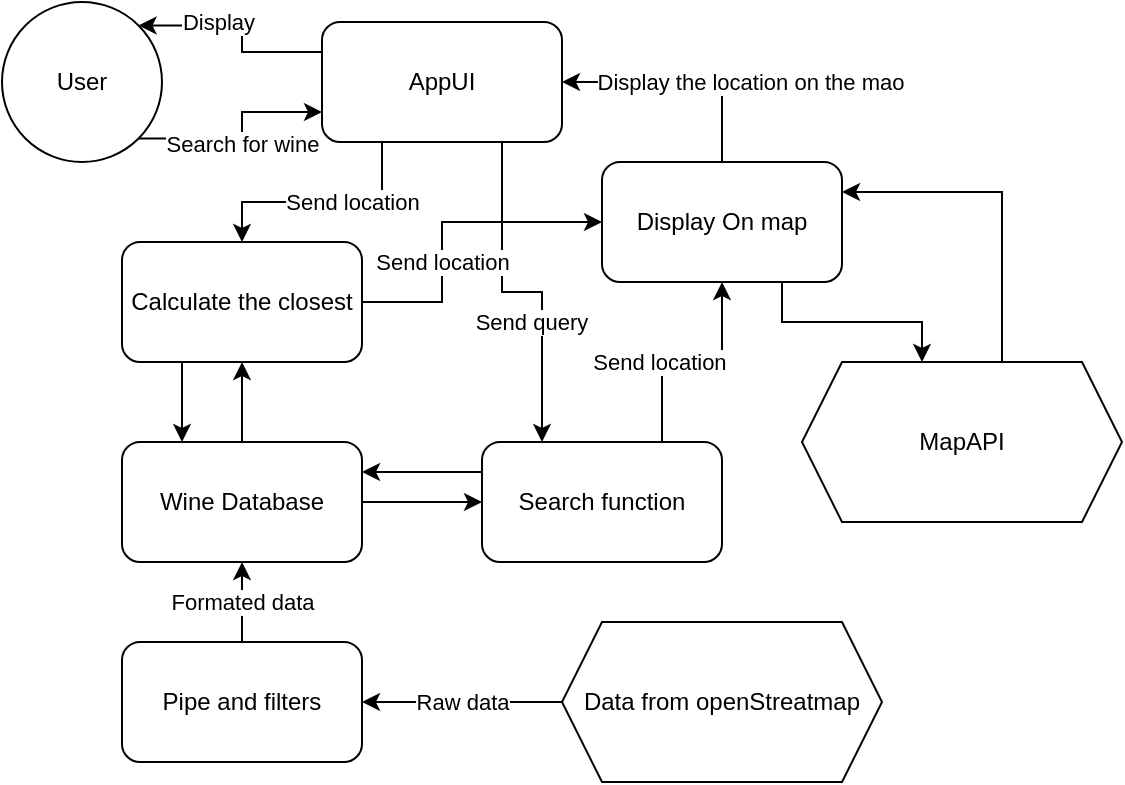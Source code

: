 <mxfile version="22.1.2" type="device">
  <diagram name="Page-1" id="fWJgEvHSQAWCWljE1pqj">
    <mxGraphModel dx="587" dy="841" grid="1" gridSize="10" guides="1" tooltips="1" connect="1" arrows="1" fold="1" page="1" pageScale="1" pageWidth="827" pageHeight="1169" math="0" shadow="0">
      <root>
        <mxCell id="0" />
        <mxCell id="1" parent="0" />
        <mxCell id="CMDH8s38keTmjjVBKVTX-11" style="edgeStyle=orthogonalEdgeStyle;rounded=0;orthogonalLoop=1;jettySize=auto;html=1;exitX=0.25;exitY=1;exitDx=0;exitDy=0;entryX=0.5;entryY=0;entryDx=0;entryDy=0;" parent="1" source="CMDH8s38keTmjjVBKVTX-1" target="CMDH8s38keTmjjVBKVTX-2" edge="1">
          <mxGeometry relative="1" as="geometry">
            <Array as="points">
              <mxPoint x="230" y="120" />
              <mxPoint x="160" y="120" />
            </Array>
          </mxGeometry>
        </mxCell>
        <mxCell id="ewonsWLSGco69fsFUQn3-11" value="Send location" style="edgeLabel;html=1;align=center;verticalAlign=middle;resizable=0;points=[];" vertex="1" connectable="0" parent="CMDH8s38keTmjjVBKVTX-11">
          <mxGeometry x="-0.25" relative="1" as="geometry">
            <mxPoint as="offset" />
          </mxGeometry>
        </mxCell>
        <mxCell id="CMDH8s38keTmjjVBKVTX-12" style="edgeStyle=orthogonalEdgeStyle;rounded=0;orthogonalLoop=1;jettySize=auto;html=1;exitX=0.75;exitY=1;exitDx=0;exitDy=0;entryX=0.25;entryY=0;entryDx=0;entryDy=0;" parent="1" source="CMDH8s38keTmjjVBKVTX-1" target="CMDH8s38keTmjjVBKVTX-3" edge="1">
          <mxGeometry relative="1" as="geometry" />
        </mxCell>
        <mxCell id="ewonsWLSGco69fsFUQn3-12" value="Send query&amp;nbsp;" style="edgeLabel;html=1;align=center;verticalAlign=middle;resizable=0;points=[];" vertex="1" connectable="0" parent="CMDH8s38keTmjjVBKVTX-12">
          <mxGeometry x="0.071" y="-3" relative="1" as="geometry">
            <mxPoint y="12" as="offset" />
          </mxGeometry>
        </mxCell>
        <mxCell id="ewonsWLSGco69fsFUQn3-7" style="edgeStyle=orthogonalEdgeStyle;rounded=0;orthogonalLoop=1;jettySize=auto;html=1;exitX=0;exitY=0.25;exitDx=0;exitDy=0;entryX=1;entryY=0;entryDx=0;entryDy=0;" edge="1" parent="1" source="CMDH8s38keTmjjVBKVTX-1" target="ewonsWLSGco69fsFUQn3-6">
          <mxGeometry relative="1" as="geometry" />
        </mxCell>
        <mxCell id="ewonsWLSGco69fsFUQn3-9" value="Display" style="edgeLabel;html=1;align=center;verticalAlign=middle;resizable=0;points=[];" vertex="1" connectable="0" parent="ewonsWLSGco69fsFUQn3-7">
          <mxGeometry x="0.244" y="-2" relative="1" as="geometry">
            <mxPoint as="offset" />
          </mxGeometry>
        </mxCell>
        <mxCell id="CMDH8s38keTmjjVBKVTX-1" value="AppUI" style="rounded=1;whiteSpace=wrap;html=1;" parent="1" vertex="1">
          <mxGeometry x="200" y="30" width="120" height="60" as="geometry" />
        </mxCell>
        <mxCell id="CMDH8s38keTmjjVBKVTX-5" value="Send location" style="edgeStyle=orthogonalEdgeStyle;rounded=0;orthogonalLoop=1;jettySize=auto;html=1;exitX=1;exitY=0.5;exitDx=0;exitDy=0;entryX=0;entryY=0.5;entryDx=0;entryDy=0;" parent="1" source="CMDH8s38keTmjjVBKVTX-2" target="CMDH8s38keTmjjVBKVTX-9" edge="1">
          <mxGeometry x="-0.25" relative="1" as="geometry">
            <Array as="points">
              <mxPoint x="260" y="170" />
              <mxPoint x="260" y="130" />
            </Array>
            <mxPoint as="offset" />
          </mxGeometry>
        </mxCell>
        <mxCell id="CMDH8s38keTmjjVBKVTX-13" style="edgeStyle=orthogonalEdgeStyle;rounded=0;orthogonalLoop=1;jettySize=auto;html=1;exitX=0.25;exitY=1;exitDx=0;exitDy=0;entryX=0.25;entryY=0;entryDx=0;entryDy=0;" parent="1" source="CMDH8s38keTmjjVBKVTX-2" target="CMDH8s38keTmjjVBKVTX-4" edge="1">
          <mxGeometry relative="1" as="geometry" />
        </mxCell>
        <mxCell id="CMDH8s38keTmjjVBKVTX-2" value="Calculate the closest" style="rounded=1;whiteSpace=wrap;html=1;" parent="1" vertex="1">
          <mxGeometry x="100" y="140" width="120" height="60" as="geometry" />
        </mxCell>
        <mxCell id="CMDH8s38keTmjjVBKVTX-6" value="Send location&amp;nbsp;" style="edgeStyle=orthogonalEdgeStyle;rounded=0;orthogonalLoop=1;jettySize=auto;html=1;exitX=0.5;exitY=0;exitDx=0;exitDy=0;entryX=0.5;entryY=1;entryDx=0;entryDy=0;" parent="1" source="CMDH8s38keTmjjVBKVTX-3" target="CMDH8s38keTmjjVBKVTX-9" edge="1">
          <mxGeometry relative="1" as="geometry">
            <Array as="points">
              <mxPoint x="370" y="240" />
              <mxPoint x="370" y="200" />
              <mxPoint x="400" y="200" />
            </Array>
          </mxGeometry>
        </mxCell>
        <mxCell id="CMDH8s38keTmjjVBKVTX-14" style="edgeStyle=orthogonalEdgeStyle;rounded=0;orthogonalLoop=1;jettySize=auto;html=1;exitX=0;exitY=0.25;exitDx=0;exitDy=0;entryX=1;entryY=0.25;entryDx=0;entryDy=0;" parent="1" source="CMDH8s38keTmjjVBKVTX-3" target="CMDH8s38keTmjjVBKVTX-4" edge="1">
          <mxGeometry relative="1" as="geometry" />
        </mxCell>
        <mxCell id="CMDH8s38keTmjjVBKVTX-3" value="Search function" style="rounded=1;whiteSpace=wrap;html=1;" parent="1" vertex="1">
          <mxGeometry x="280" y="240" width="120" height="60" as="geometry" />
        </mxCell>
        <mxCell id="CMDH8s38keTmjjVBKVTX-7" style="edgeStyle=orthogonalEdgeStyle;rounded=0;orthogonalLoop=1;jettySize=auto;html=1;exitX=0.25;exitY=0;exitDx=0;exitDy=0;" parent="1" source="CMDH8s38keTmjjVBKVTX-4" target="CMDH8s38keTmjjVBKVTX-2" edge="1">
          <mxGeometry relative="1" as="geometry">
            <Array as="points">
              <mxPoint x="160" y="240" />
            </Array>
          </mxGeometry>
        </mxCell>
        <mxCell id="CMDH8s38keTmjjVBKVTX-8" style="edgeStyle=orthogonalEdgeStyle;rounded=0;orthogonalLoop=1;jettySize=auto;html=1;exitX=1;exitY=0.5;exitDx=0;exitDy=0;" parent="1" source="CMDH8s38keTmjjVBKVTX-4" target="CMDH8s38keTmjjVBKVTX-3" edge="1">
          <mxGeometry relative="1" as="geometry" />
        </mxCell>
        <mxCell id="CMDH8s38keTmjjVBKVTX-4" value="Wine Database" style="rounded=1;whiteSpace=wrap;html=1;" parent="1" vertex="1">
          <mxGeometry x="100" y="240" width="120" height="60" as="geometry" />
        </mxCell>
        <mxCell id="CMDH8s38keTmjjVBKVTX-10" style="edgeStyle=orthogonalEdgeStyle;rounded=0;orthogonalLoop=1;jettySize=auto;html=1;exitX=0.5;exitY=0;exitDx=0;exitDy=0;entryX=1;entryY=0.5;entryDx=0;entryDy=0;" parent="1" source="CMDH8s38keTmjjVBKVTX-9" target="CMDH8s38keTmjjVBKVTX-1" edge="1">
          <mxGeometry relative="1" as="geometry" />
        </mxCell>
        <mxCell id="ewonsWLSGco69fsFUQn3-13" value="Display the location on the mao" style="edgeLabel;html=1;align=center;verticalAlign=middle;resizable=0;points=[];" vertex="1" connectable="0" parent="CMDH8s38keTmjjVBKVTX-10">
          <mxGeometry x="0.2" y="3" relative="1" as="geometry">
            <mxPoint x="46" y="-3" as="offset" />
          </mxGeometry>
        </mxCell>
        <mxCell id="ewonsWLSGco69fsFUQn3-16" style="edgeStyle=orthogonalEdgeStyle;rounded=0;orthogonalLoop=1;jettySize=auto;html=1;exitX=0.75;exitY=1;exitDx=0;exitDy=0;entryX=0.375;entryY=0;entryDx=0;entryDy=0;" edge="1" parent="1" source="CMDH8s38keTmjjVBKVTX-9" target="ewonsWLSGco69fsFUQn3-15">
          <mxGeometry relative="1" as="geometry" />
        </mxCell>
        <mxCell id="CMDH8s38keTmjjVBKVTX-9" value="Display On map" style="rounded=1;whiteSpace=wrap;html=1;" parent="1" vertex="1">
          <mxGeometry x="340" y="100" width="120" height="60" as="geometry" />
        </mxCell>
        <mxCell id="ewonsWLSGco69fsFUQn3-5" value="Formated data" style="edgeStyle=orthogonalEdgeStyle;rounded=0;orthogonalLoop=1;jettySize=auto;html=1;exitX=0.5;exitY=0;exitDx=0;exitDy=0;" edge="1" parent="1" source="ewonsWLSGco69fsFUQn3-1" target="CMDH8s38keTmjjVBKVTX-4">
          <mxGeometry relative="1" as="geometry" />
        </mxCell>
        <mxCell id="ewonsWLSGco69fsFUQn3-1" value="Pipe and filters" style="rounded=1;whiteSpace=wrap;html=1;" vertex="1" parent="1">
          <mxGeometry x="100" y="340" width="120" height="60" as="geometry" />
        </mxCell>
        <mxCell id="ewonsWLSGco69fsFUQn3-4" value="Raw data" style="edgeStyle=orthogonalEdgeStyle;rounded=0;orthogonalLoop=1;jettySize=auto;html=1;exitX=0;exitY=0.5;exitDx=0;exitDy=0;entryX=1;entryY=0.5;entryDx=0;entryDy=0;" edge="1" parent="1" source="ewonsWLSGco69fsFUQn3-3" target="ewonsWLSGco69fsFUQn3-1">
          <mxGeometry relative="1" as="geometry" />
        </mxCell>
        <mxCell id="ewonsWLSGco69fsFUQn3-3" value="Data from openStreatmap" style="shape=hexagon;perimeter=hexagonPerimeter2;whiteSpace=wrap;html=1;fixedSize=1;" vertex="1" parent="1">
          <mxGeometry x="320" y="330" width="160" height="80" as="geometry" />
        </mxCell>
        <mxCell id="ewonsWLSGco69fsFUQn3-8" style="edgeStyle=orthogonalEdgeStyle;rounded=0;orthogonalLoop=1;jettySize=auto;html=1;exitX=1;exitY=1;exitDx=0;exitDy=0;entryX=0;entryY=0.75;entryDx=0;entryDy=0;" edge="1" parent="1" source="ewonsWLSGco69fsFUQn3-6" target="CMDH8s38keTmjjVBKVTX-1">
          <mxGeometry relative="1" as="geometry" />
        </mxCell>
        <mxCell id="ewonsWLSGco69fsFUQn3-10" value="Search for wine" style="edgeLabel;html=1;align=center;verticalAlign=middle;resizable=0;points=[];" vertex="1" connectable="0" parent="ewonsWLSGco69fsFUQn3-8">
          <mxGeometry x="-0.015" y="-5" relative="1" as="geometry">
            <mxPoint x="-5" y="2" as="offset" />
          </mxGeometry>
        </mxCell>
        <mxCell id="ewonsWLSGco69fsFUQn3-6" value="User" style="ellipse;whiteSpace=wrap;html=1;aspect=fixed;" vertex="1" parent="1">
          <mxGeometry x="40" y="20" width="80" height="80" as="geometry" />
        </mxCell>
        <mxCell id="ewonsWLSGco69fsFUQn3-17" style="edgeStyle=orthogonalEdgeStyle;rounded=0;orthogonalLoop=1;jettySize=auto;html=1;exitX=0.625;exitY=0;exitDx=0;exitDy=0;entryX=1;entryY=0.25;entryDx=0;entryDy=0;" edge="1" parent="1" source="ewonsWLSGco69fsFUQn3-15" target="CMDH8s38keTmjjVBKVTX-9">
          <mxGeometry relative="1" as="geometry" />
        </mxCell>
        <mxCell id="ewonsWLSGco69fsFUQn3-15" value="MapAPI" style="shape=hexagon;perimeter=hexagonPerimeter2;whiteSpace=wrap;html=1;fixedSize=1;" vertex="1" parent="1">
          <mxGeometry x="440" y="200" width="160" height="80" as="geometry" />
        </mxCell>
      </root>
    </mxGraphModel>
  </diagram>
</mxfile>
